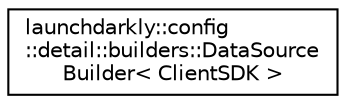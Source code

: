 digraph "Graphical Class Hierarchy"
{
 // LATEX_PDF_SIZE
  edge [fontname="Helvetica",fontsize="10",labelfontname="Helvetica",labelfontsize="10"];
  node [fontname="Helvetica",fontsize="10",shape=record];
  rankdir="LR";
  Node0 [label="launchdarkly::config\l::detail::builders::DataSource\lBuilder\< ClientSDK \>",height=0.2,width=0.4,color="black", fillcolor="white", style="filled",URL="$classlaunchdarkly_1_1config_1_1detail_1_1builders_1_1DataSourceBuilder_3_01ClientSDK_01_4.html",tooltip=" "];
}
